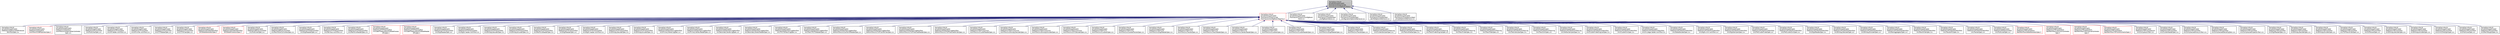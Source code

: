 digraph "/home/travis/build/AliceO2Group/AliceO2/Framework/Core/include/Framework/ConfigParamStore.h"
{
 // INTERACTIVE_SVG=YES
  bgcolor="transparent";
  edge [fontname="Helvetica",fontsize="10",labelfontname="Helvetica",labelfontsize="10"];
  node [fontname="Helvetica",fontsize="10",shape=record];
  Node15 [label="/home/travis/build\l/AliceO2Group/AliceO2\l/Framework/Core/include\l/Framework/ConfigParamStore.h",height=0.2,width=0.4,color="black", fillcolor="grey75", style="filled", fontcolor="black"];
  Node15 -> Node16 [dir="back",color="midnightblue",fontsize="10",style="solid",fontname="Helvetica"];
  Node16 [label="/home/travis/build\l/AliceO2Group/AliceO2\l/Framework/Core/include\l/Framework/ConfigParamRegistry.h",height=0.2,width=0.4,color="red",URL="$de/dc6/ConfigParamRegistry_8h.html"];
  Node16 -> Node17 [dir="back",color="midnightblue",fontsize="10",style="solid",fontname="Helvetica"];
  Node17 [label="/home/travis/build\l/AliceO2Group/AliceO2\l/Detectors/AOD/src/AODProducer\lWorkflowSpec.cxx",height=0.2,width=0.4,color="black",URL="$d6/dc9/AODProducerWorkflowSpec_8cxx.html"];
  Node16 -> Node18 [dir="back",color="midnightblue",fontsize="10",style="solid",fontname="Helvetica"];
  Node18 [label="/home/travis/build\l/AliceO2Group/AliceO2\l/Detectors/Calibration\l/workflow/CCDBPopulatorSpec.h",height=0.2,width=0.4,color="red",URL="$df/df4/CCDBPopulatorSpec_8h.html"];
  Node16 -> Node20 [dir="back",color="midnightblue",fontsize="10",style="solid",fontname="Helvetica"];
  Node20 [label="/home/travis/build\l/AliceO2Group/AliceO2\l/Detectors/Calibration\l/workflow/src/MeanVertexCalibrator\lSpec.cxx",height=0.2,width=0.4,color="black",URL="$db/d3b/MeanVertexCalibratorSpec_8cxx.html"];
  Node16 -> Node21 [dir="back",color="midnightblue",fontsize="10",style="solid",fontname="Helvetica"];
  Node21 [label="/home/travis/build\l/AliceO2Group/AliceO2\l/Detectors/CPV/workflow\l/src/PublisherSpec.cxx",height=0.2,width=0.4,color="black",URL="$df/d2e/CPV_2workflow_2src_2PublisherSpec_8cxx.html"];
  Node16 -> Node22 [dir="back",color="midnightblue",fontsize="10",style="solid",fontname="Helvetica"];
  Node22 [label="/home/travis/build\l/AliceO2Group/AliceO2\l/Detectors/CTF/workflow\l/src/ctf-reader-workflow.cxx",height=0.2,width=0.4,color="black",URL="$dc/d55/ctf-reader-workflow_8cxx.html"];
  Node16 -> Node23 [dir="back",color="midnightblue",fontsize="10",style="solid",fontname="Helvetica"];
  Node23 [label="/home/travis/build\l/AliceO2Group/AliceO2\l/Detectors/CTF/workflow\l/src/ctf-writer-workflow.cxx",height=0.2,width=0.4,color="black",URL="$d7/dcb/ctf-writer-workflow_8cxx.html"];
  Node16 -> Node24 [dir="back",color="midnightblue",fontsize="10",style="solid",fontname="Helvetica"];
  Node24 [label="/home/travis/build\l/AliceO2Group/AliceO2\l/Detectors/CTF/workflow\l/src/CTFReaderSpec.cxx",height=0.2,width=0.4,color="black",URL="$d8/d12/CTFReaderSpec_8cxx.html"];
  Node16 -> Node25 [dir="back",color="midnightblue",fontsize="10",style="solid",fontname="Helvetica"];
  Node25 [label="/home/travis/build\l/AliceO2Group/AliceO2\l/Detectors/CTF/workflow\l/src/CTFWriterSpec.cxx",height=0.2,width=0.4,color="black",URL="$d4/dd7/CTFWriterSpec_8cxx.html"];
  Node16 -> Node26 [dir="back",color="midnightblue",fontsize="10",style="solid",fontname="Helvetica"];
  Node26 [label="/home/travis/build\l/AliceO2Group/AliceO2\l/Detectors/DCS/testWorkflow\l/DCSDataGeneratorSpec.h",height=0.2,width=0.4,color="red",URL="$db/d55/DCSDataGeneratorSpec_8h.html"];
  Node16 -> Node28 [dir="back",color="midnightblue",fontsize="10",style="solid",fontname="Helvetica"];
  Node28 [label="/home/travis/build\l/AliceO2Group/AliceO2\l/Detectors/DCS/testWorkflow\l/DCSDataProcessorSpec.h",height=0.2,width=0.4,color="red",URL="$d8/d4e/DCSDataProcessorSpec_8h.html"];
  Node16 -> Node29 [dir="back",color="midnightblue",fontsize="10",style="solid",fontname="Helvetica"];
  Node29 [label="/home/travis/build\l/AliceO2Group/AliceO2\l/Detectors/EMCAL/workflow\l/src/PublisherSpec.cxx",height=0.2,width=0.4,color="black",URL="$d4/d71/EMCAL_2workflow_2src_2PublisherSpec_8cxx.html"];
  Node16 -> Node30 [dir="back",color="midnightblue",fontsize="10",style="solid",fontname="Helvetica"];
  Node30 [label="/home/travis/build\l/AliceO2Group/AliceO2\l/Detectors/EMCAL/workflow\l/src/RawToCellConverterSpec.cxx",height=0.2,width=0.4,color="black",URL="$dd/d4a/RawToCellConverterSpec_8cxx.html"];
  Node16 -> Node31 [dir="back",color="midnightblue",fontsize="10",style="solid",fontname="Helvetica"];
  Node31 [label="/home/travis/build\l/AliceO2Group/AliceO2\l/Detectors/FIT/FDD/workflow\l/src/DigitReaderSpec.cxx",height=0.2,width=0.4,color="black",URL="$dc/d21/FIT_2FDD_2workflow_2src_2DigitReaderSpec_8cxx.html"];
  Node16 -> Node32 [dir="back",color="midnightblue",fontsize="10",style="solid",fontname="Helvetica"];
  Node32 [label="/home/travis/build\l/AliceO2Group/AliceO2\l/Detectors/FIT/FDD/workflow\l/src/fdd-reco-workflow.cxx",height=0.2,width=0.4,color="black",URL="$da/d1e/fdd-reco-workflow_8cxx.html"];
  Node16 -> Node33 [dir="back",color="midnightblue",fontsize="10",style="solid",fontname="Helvetica"];
  Node33 [label="/home/travis/build\l/AliceO2Group/AliceO2\l/Detectors/FIT/FDD/workflow\l/src/RecPointReaderSpec.cxx",height=0.2,width=0.4,color="black",URL="$dc/d46/FDD_2workflow_2src_2RecPointReaderSpec_8cxx.html"];
  Node16 -> Node34 [dir="back",color="midnightblue",fontsize="10",style="solid",fontname="Helvetica"];
  Node34 [label="/home/travis/build\l/AliceO2Group/AliceO2\l/Detectors/FIT/FT0/workflow\l/include/FT0Workflow/FT0DataProcess\lDPLSpec.h",height=0.2,width=0.4,color="red",URL="$d5/db7/FT0DataProcessDPLSpec_8h.html"];
  Node16 -> Node37 [dir="back",color="midnightblue",fontsize="10",style="solid",fontname="Helvetica"];
  Node37 [label="/home/travis/build\l/AliceO2Group/AliceO2\l/Detectors/FIT/FT0/workflow\l/include/FT0Workflow/FT0DataReader\lDPLSpec.h",height=0.2,width=0.4,color="red",URL="$d4/dfa/FT0DataReaderDPLSpec_8h.html"];
  Node16 -> Node40 [dir="back",color="midnightblue",fontsize="10",style="solid",fontname="Helvetica"];
  Node40 [label="/home/travis/build\l/AliceO2Group/AliceO2\l/Detectors/FIT/FT0/workflow\l/src/DigitReaderSpec.cxx",height=0.2,width=0.4,color="black",URL="$d8/d84/FIT_2FT0_2workflow_2src_2DigitReaderSpec_8cxx.html"];
  Node16 -> Node41 [dir="back",color="midnightblue",fontsize="10",style="solid",fontname="Helvetica"];
  Node41 [label="/home/travis/build\l/AliceO2Group/AliceO2\l/Detectors/FIT/FT0/workflow\l/src/digits-reader-workflow.cxx",height=0.2,width=0.4,color="black",URL="$da/d42/FIT_2FT0_2workflow_2src_2digits-reader-workflow_8cxx.html"];
  Node16 -> Node42 [dir="back",color="midnightblue",fontsize="10",style="solid",fontname="Helvetica"];
  Node42 [label="/home/travis/build\l/AliceO2Group/AliceO2\l/Detectors/FIT/FT0/workflow\l/src/EntropyDecoderSpec.cxx",height=0.2,width=0.4,color="black",URL="$d5/de7/FIT_2FT0_2workflow_2src_2EntropyDecoderSpec_8cxx.html"];
  Node16 -> Node43 [dir="back",color="midnightblue",fontsize="10",style="solid",fontname="Helvetica"];
  Node43 [label="/home/travis/build\l/AliceO2Group/AliceO2\l/Detectors/FIT/FT0/workflow\l/src/EntropyEncoderSpec.cxx",height=0.2,width=0.4,color="black",URL="$de/db3/FIT_2FT0_2workflow_2src_2EntropyEncoderSpec_8cxx.html"];
  Node16 -> Node44 [dir="back",color="midnightblue",fontsize="10",style="solid",fontname="Helvetica"];
  Node44 [label="/home/travis/build\l/AliceO2Group/AliceO2\l/Detectors/FIT/FT0/workflow\l/src/RecPointReaderSpec.cxx",height=0.2,width=0.4,color="black",URL="$d8/df2/FT0_2workflow_2src_2RecPointReaderSpec_8cxx.html"];
  Node16 -> Node45 [dir="back",color="midnightblue",fontsize="10",style="solid",fontname="Helvetica"];
  Node45 [label="/home/travis/build\l/AliceO2Group/AliceO2\l/Detectors/FIT/FV0/workflow\l/src/DigitReaderSpec.cxx",height=0.2,width=0.4,color="black",URL="$d2/d00/FIT_2FV0_2workflow_2src_2DigitReaderSpec_8cxx.html"];
  Node16 -> Node46 [dir="back",color="midnightblue",fontsize="10",style="solid",fontname="Helvetica"];
  Node46 [label="/home/travis/build\l/AliceO2Group/AliceO2\l/Detectors/FIT/FV0/workflow\l/src/digits-reader-workflow.cxx",height=0.2,width=0.4,color="black",URL="$d9/da9/FIT_2FV0_2workflow_2src_2digits-reader-workflow_8cxx.html"];
  Node16 -> Node47 [dir="back",color="midnightblue",fontsize="10",style="solid",fontname="Helvetica"];
  Node47 [label="/home/travis/build\l/AliceO2Group/AliceO2\l/Detectors/FIT/FV0/workflow\l/src/EntropyDecoderSpec.cxx",height=0.2,width=0.4,color="black",URL="$dd/dce/FIT_2FV0_2workflow_2src_2EntropyDecoderSpec_8cxx.html"];
  Node16 -> Node48 [dir="back",color="midnightblue",fontsize="10",style="solid",fontname="Helvetica"];
  Node48 [label="/home/travis/build\l/AliceO2Group/AliceO2\l/Detectors/FIT/FV0/workflow\l/src/EntropyEncoderSpec.cxx",height=0.2,width=0.4,color="black",URL="$d6/dec/FIT_2FV0_2workflow_2src_2EntropyEncoderSpec_8cxx.html"];
  Node16 -> Node49 [dir="back",color="midnightblue",fontsize="10",style="solid",fontname="Helvetica"];
  Node49 [label="/home/travis/build\l/AliceO2Group/AliceO2\l/Detectors/GlobalTrackingWorkflow\l/src/PrimaryVertexingSpec.cxx",height=0.2,width=0.4,color="black",URL="$db/d2d/PrimaryVertexingSpec_8cxx.html"];
  Node16 -> Node50 [dir="back",color="midnightblue",fontsize="10",style="solid",fontname="Helvetica"];
  Node50 [label="/home/travis/build\l/AliceO2Group/AliceO2\l/Detectors/GlobalTrackingWorkflow\l/src/PrimaryVertexReaderSpec.cxx",height=0.2,width=0.4,color="black",URL="$d9/dd2/PrimaryVertexReaderSpec_8cxx.html"];
  Node16 -> Node51 [dir="back",color="midnightblue",fontsize="10",style="solid",fontname="Helvetica"];
  Node51 [label="/home/travis/build\l/AliceO2Group/AliceO2\l/Detectors/GlobalTrackingWorkflow\l/src/SecondaryVertexingSpec.cxx",height=0.2,width=0.4,color="black",URL="$d9/dfc/SecondaryVertexingSpec_8cxx.html"];
  Node16 -> Node52 [dir="back",color="midnightblue",fontsize="10",style="solid",fontname="Helvetica"];
  Node52 [label="/home/travis/build\l/AliceO2Group/AliceO2\l/Detectors/GlobalTrackingWorkflow\l/src/SecondaryVertexReaderSpec.cxx",height=0.2,width=0.4,color="black",URL="$d6/dad/SecondaryVertexReaderSpec_8cxx.html"];
  Node16 -> Node53 [dir="back",color="midnightblue",fontsize="10",style="solid",fontname="Helvetica"];
  Node53 [label="/home/travis/build\l/AliceO2Group/AliceO2\l/Detectors/GlobalTrackingWorkflow\l/src/TPCITSMatchingSpec.cxx",height=0.2,width=0.4,color="black",URL="$d6/d73/TPCITSMatchingSpec_8cxx.html"];
  Node16 -> Node54 [dir="back",color="midnightblue",fontsize="10",style="solid",fontname="Helvetica"];
  Node54 [label="/home/travis/build\l/AliceO2Group/AliceO2\l/Detectors/GlobalTrackingWorkflow\l/src/TrackTPCITSReaderSpec.cxx",height=0.2,width=0.4,color="black",URL="$dd/d3a/TrackTPCITSReaderSpec_8cxx.html"];
  Node16 -> Node55 [dir="back",color="midnightblue",fontsize="10",style="solid",fontname="Helvetica"];
  Node55 [label="/home/travis/build\l/AliceO2Group/AliceO2\l/Detectors/GlobalTrackingWorkflow\l/tofworkflow/src/CalibInfoReaderSpec.cxx",height=0.2,width=0.4,color="black",URL="$db/db6/CalibInfoReaderSpec_8cxx.html"];
  Node16 -> Node56 [dir="back",color="midnightblue",fontsize="10",style="solid",fontname="Helvetica"];
  Node56 [label="/home/travis/build\l/AliceO2Group/AliceO2\l/Detectors/GlobalTrackingWorkflow\l/tofworkflow/src/TOFCalibWriterSpec.cxx",height=0.2,width=0.4,color="black",URL="$dc/d9f/TOFCalibWriterSpec_8cxx.html"];
  Node16 -> Node57 [dir="back",color="midnightblue",fontsize="10",style="solid",fontname="Helvetica"];
  Node57 [label="/home/travis/build\l/AliceO2Group/AliceO2\l/Detectors/GlobalTrackingWorkflow\l/tofworkflow/src/TOFMatchedReaderSpec.cxx",height=0.2,width=0.4,color="black",URL="$df/d18/TOFMatchedReaderSpec_8cxx.html"];
  Node16 -> Node58 [dir="back",color="midnightblue",fontsize="10",style="solid",fontname="Helvetica"];
  Node58 [label="/home/travis/build\l/AliceO2Group/AliceO2\l/Detectors/GlobalTrackingWorkflow\l/tofworkflow/src/TOFMatchedWriterSpec.cxx",height=0.2,width=0.4,color="black",URL="$d1/dd9/TOFMatchedWriterSpec_8cxx.html"];
  Node16 -> Node59 [dir="back",color="midnightblue",fontsize="10",style="solid",fontname="Helvetica"];
  Node59 [label="/home/travis/build\l/AliceO2Group/AliceO2\l/Detectors/ITSMFT/common\l/workflow/src/ClusterReaderSpec.cxx",height=0.2,width=0.4,color="black",URL="$d5/dad/ITSMFT_2common_2workflow_2src_2ClusterReaderSpec_8cxx.html"];
  Node16 -> Node60 [dir="back",color="midnightblue",fontsize="10",style="solid",fontname="Helvetica"];
  Node60 [label="/home/travis/build\l/AliceO2Group/AliceO2\l/Detectors/ITSMFT/common\l/workflow/src/EntropyDecoderSpec.cxx",height=0.2,width=0.4,color="black",URL="$d8/d02/ITSMFT_2common_2workflow_2src_2EntropyDecoderSpec_8cxx.html"];
  Node16 -> Node61 [dir="back",color="midnightblue",fontsize="10",style="solid",fontname="Helvetica"];
  Node61 [label="/home/travis/build\l/AliceO2Group/AliceO2\l/Detectors/ITSMFT/common\l/workflow/src/EntropyEncoderSpec.cxx",height=0.2,width=0.4,color="black",URL="$d5/d11/ITSMFT_2common_2workflow_2src_2EntropyEncoderSpec_8cxx.html"];
  Node16 -> Node62 [dir="back",color="midnightblue",fontsize="10",style="solid",fontname="Helvetica"];
  Node62 [label="/home/travis/build\l/AliceO2Group/AliceO2\l/Detectors/ITSMFT/common\l/workflow/src/STFDecoderSpec.cxx",height=0.2,width=0.4,color="black",URL="$d6/d14/STFDecoderSpec_8cxx.html",tooltip="Device to decode ITS or MFT raw data from STF. "];
  Node16 -> Node63 [dir="back",color="midnightblue",fontsize="10",style="solid",fontname="Helvetica"];
  Node63 [label="/home/travis/build\l/AliceO2Group/AliceO2\l/Detectors/ITSMFT/ITS\l/workflow/src/ClustererSpec.cxx",height=0.2,width=0.4,color="black",URL="$d3/da3/ITSMFT_2ITS_2workflow_2src_2ClustererSpec_8cxx.html"];
  Node16 -> Node64 [dir="back",color="midnightblue",fontsize="10",style="solid",fontname="Helvetica"];
  Node64 [label="/home/travis/build\l/AliceO2Group/AliceO2\l/Detectors/ITSMFT/ITS\l/workflow/src/CookedTrackerSpec.cxx",height=0.2,width=0.4,color="black",URL="$d6/dbc/CookedTrackerSpec_8cxx.html"];
  Node16 -> Node65 [dir="back",color="midnightblue",fontsize="10",style="solid",fontname="Helvetica"];
  Node65 [label="/home/travis/build\l/AliceO2Group/AliceO2\l/Detectors/ITSMFT/ITS\l/workflow/src/DigitReaderSpec.cxx",height=0.2,width=0.4,color="black",URL="$dc/d79/ITSMFT_2ITS_2workflow_2src_2DigitReaderSpec_8cxx.html"];
  Node16 -> Node66 [dir="back",color="midnightblue",fontsize="10",style="solid",fontname="Helvetica"];
  Node66 [label="/home/travis/build\l/AliceO2Group/AliceO2\l/Detectors/ITSMFT/ITS\l/workflow/src/TrackerSpec.cxx",height=0.2,width=0.4,color="black",URL="$de/d95/ITSMFT_2ITS_2workflow_2src_2TrackerSpec_8cxx.html"];
  Node16 -> Node67 [dir="back",color="midnightblue",fontsize="10",style="solid",fontname="Helvetica"];
  Node67 [label="/home/travis/build\l/AliceO2Group/AliceO2\l/Detectors/ITSMFT/ITS\l/workflow/src/TrackReaderSpec.cxx",height=0.2,width=0.4,color="black",URL="$dc/d5e/ITSMFT_2ITS_2workflow_2src_2TrackReaderSpec_8cxx.html"];
  Node16 -> Node68 [dir="back",color="midnightblue",fontsize="10",style="solid",fontname="Helvetica"];
  Node68 [label="/home/travis/build\l/AliceO2Group/AliceO2\l/Detectors/ITSMFT/ITS\l/workflow/src/VertexReaderSpec.cxx",height=0.2,width=0.4,color="black",URL="$d5/db3/VertexReaderSpec_8cxx.html"];
  Node16 -> Node69 [dir="back",color="midnightblue",fontsize="10",style="solid",fontname="Helvetica"];
  Node69 [label="/home/travis/build\l/AliceO2Group/AliceO2\l/Detectors/ITSMFT/MFT\l/workflow/src/ClustererSpec.cxx",height=0.2,width=0.4,color="black",URL="$d4/d8b/ITSMFT_2MFT_2workflow_2src_2ClustererSpec_8cxx.html"];
  Node16 -> Node70 [dir="back",color="midnightblue",fontsize="10",style="solid",fontname="Helvetica"];
  Node70 [label="/home/travis/build\l/AliceO2Group/AliceO2\l/Detectors/ITSMFT/MFT\l/workflow/src/ClusterReaderSpec.cxx",height=0.2,width=0.4,color="black",URL="$d8/d14/ITSMFT_2MFT_2workflow_2src_2ClusterReaderSpec_8cxx.html"];
  Node16 -> Node71 [dir="back",color="midnightblue",fontsize="10",style="solid",fontname="Helvetica"];
  Node71 [label="/home/travis/build\l/AliceO2Group/AliceO2\l/Detectors/ITSMFT/MFT\l/workflow/src/DigitReaderSpec.cxx",height=0.2,width=0.4,color="black",URL="$d9/d48/ITSMFT_2MFT_2workflow_2src_2DigitReaderSpec_8cxx.html"];
  Node16 -> Node72 [dir="back",color="midnightblue",fontsize="10",style="solid",fontname="Helvetica"];
  Node72 [label="/home/travis/build\l/AliceO2Group/AliceO2\l/Detectors/ITSMFT/MFT\l/workflow/src/TrackerSpec.cxx",height=0.2,width=0.4,color="black",URL="$d1/dd0/ITSMFT_2MFT_2workflow_2src_2TrackerSpec_8cxx.html"];
  Node16 -> Node73 [dir="back",color="midnightblue",fontsize="10",style="solid",fontname="Helvetica"];
  Node73 [label="/home/travis/build\l/AliceO2Group/AliceO2\l/Detectors/MUON/MCH/Tracking\l/src/ClusterSamplerSpec.cxx",height=0.2,width=0.4,color="black",URL="$db/d71/ClusterSamplerSpec_8cxx.html",tooltip="Implementation of a data processor to read and send clusters. "];
  Node16 -> Node74 [dir="back",color="midnightblue",fontsize="10",style="solid",fontname="Helvetica"];
  Node74 [label="/home/travis/build\l/AliceO2Group/AliceO2\l/Detectors/MUON/MCH/Tracking\l/src/TrackAtVertexSpec.cxx",height=0.2,width=0.4,color="black",URL="$d1/d96/TrackAtVertexSpec_8cxx.html",tooltip="Implementation of a data processor to extrapolate the tracks to the vertex. "];
  Node16 -> Node75 [dir="back",color="midnightblue",fontsize="10",style="solid",fontname="Helvetica"];
  Node75 [label="/home/travis/build\l/AliceO2Group/AliceO2\l/Detectors/MUON/MCH/Tracking\l/src/TrackFinderOriginalSpec.cxx",height=0.2,width=0.4,color="black",URL="$d7/d30/TrackFinderOriginalSpec_8cxx.html",tooltip="Implementation of a data processor to read clusters, reconstruct tracks and send them. "];
  Node16 -> Node76 [dir="back",color="midnightblue",fontsize="10",style="solid",fontname="Helvetica"];
  Node76 [label="/home/travis/build\l/AliceO2Group/AliceO2\l/Detectors/MUON/MCH/Tracking\l/src/TrackFinderSpec.cxx",height=0.2,width=0.4,color="black",URL="$dd/dea/TrackFinderSpec_8cxx.html",tooltip="Implementation of a data processor to read clusters, reconstruct tracks and send them. "];
  Node16 -> Node77 [dir="back",color="midnightblue",fontsize="10",style="solid",fontname="Helvetica"];
  Node77 [label="/home/travis/build\l/AliceO2Group/AliceO2\l/Detectors/MUON/MCH/Tracking\l/src/TrackFitterSpec.cxx",height=0.2,width=0.4,color="black",URL="$db/d54/TrackFitterSpec_8cxx.html",tooltip="Implementation of a data processor to read, refit and send tracks with attached clusters. "];
  Node16 -> Node78 [dir="back",color="midnightblue",fontsize="10",style="solid",fontname="Helvetica"];
  Node78 [label="/home/travis/build\l/AliceO2Group/AliceO2\l/Detectors/MUON/MCH/Tracking\l/src/TrackSamplerSpec.cxx",height=0.2,width=0.4,color="black",URL="$d5/d93/TrackSamplerSpec_8cxx.html",tooltip="Implementation of a data processor to read and send tracks. "];
  Node16 -> Node79 [dir="back",color="midnightblue",fontsize="10",style="solid",fontname="Helvetica"];
  Node79 [label="/home/travis/build\l/AliceO2Group/AliceO2\l/Detectors/MUON/MCH/Tracking\l/src/TrackSinkSpec.cxx",height=0.2,width=0.4,color="black",URL="$d7/d7d/TrackSinkSpec_8cxx.html",tooltip="Implementation of a data processor to print the tracks. "];
  Node16 -> Node80 [dir="back",color="midnightblue",fontsize="10",style="solid",fontname="Helvetica"];
  Node80 [label="/home/travis/build\l/AliceO2Group/AliceO2\l/Detectors/MUON/MCH/Tracking\l/src/VertexSamplerSpec.cxx",height=0.2,width=0.4,color="black",URL="$d0/d9f/VertexSamplerSpec_8cxx.html",tooltip="Implementation of a data processor to read and send vertices. "];
  Node16 -> Node81 [dir="back",color="midnightblue",fontsize="10",style="solid",fontname="Helvetica"];
  Node81 [label="/home/travis/build\l/AliceO2Group/AliceO2\l/Detectors/MUON/MCH/Workflow\l/src/ClusterFinderOriginalSpec.cxx",height=0.2,width=0.4,color="black",URL="$d1/d4a/ClusterFinderOriginalSpec_8cxx.html",tooltip="Implementation of a data processor to run the original MLEM cluster finder. "];
  Node16 -> Node82 [dir="back",color="midnightblue",fontsize="10",style="solid",fontname="Helvetica"];
  Node82 [label="/home/travis/build\l/AliceO2Group/AliceO2\l/Detectors/MUON/MCH/Workflow\l/src/ClusterSinkSpec.cxx",height=0.2,width=0.4,color="black",URL="$d8/d48/ClusterSinkSpec_8cxx.html",tooltip="Implementation of a data processor to write clusters. "];
  Node16 -> Node83 [dir="back",color="midnightblue",fontsize="10",style="solid",fontname="Helvetica"];
  Node83 [label="/home/travis/build\l/AliceO2Group/AliceO2\l/Detectors/MUON/MCH/Workflow\l/src/cru-page-reader-workflow.cxx",height=0.2,width=0.4,color="black",URL="$db/dc9/cru-page-reader-workflow_8cxx.html",tooltip="This is an executable that reads a data file from disk and sends the individual CRU pages via DPL..."];
  Node16 -> Node84 [dir="back",color="midnightblue",fontsize="10",style="solid",fontname="Helvetica"];
  Node84 [label="/home/travis/build\l/AliceO2Group/AliceO2\l/Detectors/MUON/MCH/Workflow\l/src/DataDecoderSpec.cxx",height=0.2,width=0.4,color="black",URL="$d0/d75/DataDecoderSpec_8cxx.html"];
  Node16 -> Node85 [dir="back",color="midnightblue",fontsize="10",style="solid",fontname="Helvetica"];
  Node85 [label="/home/travis/build\l/AliceO2Group/AliceO2\l/Detectors/MUON/MCH/Workflow\l/src/digits-sink-workflow.cxx",height=0.2,width=0.4,color="black",URL="$dd/da0/digits-sink-workflow_8cxx.html",tooltip="This is an executable that dumps to a file on disk the digits received via DPL. "];
  Node16 -> Node86 [dir="back",color="midnightblue",fontsize="10",style="solid",fontname="Helvetica"];
  Node86 [label="/home/travis/build\l/AliceO2Group/AliceO2\l/Detectors/MUON/MCH/Workflow\l/src/DigitSamplerSpec.cxx",height=0.2,width=0.4,color="black",URL="$d2/d75/DigitSamplerSpec_8cxx.html",tooltip="Implementation of a data processor to read and send digits. "];
  Node16 -> Node87 [dir="back",color="midnightblue",fontsize="10",style="solid",fontname="Helvetica"];
  Node87 [label="/home/travis/build\l/AliceO2Group/AliceO2\l/Detectors/MUON/MCH/Workflow\l/src/PreClusterFinderSpec.cxx",height=0.2,width=0.4,color="black",URL="$df/d50/PreClusterFinderSpec_8cxx.html",tooltip="Implementation of a data processor to run the preclusterizer. "];
  Node16 -> Node88 [dir="back",color="midnightblue",fontsize="10",style="solid",fontname="Helvetica"];
  Node88 [label="/home/travis/build\l/AliceO2Group/AliceO2\l/Detectors/MUON/MCH/Workflow\l/src/PreClusterSinkSpec.cxx",height=0.2,width=0.4,color="black",URL="$d0/d5c/PreClusterSinkSpec_8cxx.html",tooltip="Implementation of a data processor to write preclusters. "];
  Node16 -> Node89 [dir="back",color="midnightblue",fontsize="10",style="solid",fontname="Helvetica"];
  Node89 [label="/home/travis/build\l/AliceO2Group/AliceO2\l/Detectors/MUON/MID/Workflow\l/src/DigitReaderSpec.cxx",height=0.2,width=0.4,color="black",URL="$d6/d1b/MUON_2MID_2Workflow_2src_2DigitReaderSpec_8cxx.html",tooltip="Data processor spec for MID digits reader device. "];
  Node16 -> Node90 [dir="back",color="midnightblue",fontsize="10",style="solid",fontname="Helvetica"];
  Node90 [label="/home/travis/build\l/AliceO2Group/AliceO2\l/Detectors/MUON/MID/Workflow\l/src/EntropyDecoderSpec.cxx",height=0.2,width=0.4,color="black",URL="$df/dd9/MUON_2MID_2Workflow_2src_2EntropyDecoderSpec_8cxx.html"];
  Node16 -> Node91 [dir="back",color="midnightblue",fontsize="10",style="solid",fontname="Helvetica"];
  Node91 [label="/home/travis/build\l/AliceO2Group/AliceO2\l/Detectors/MUON/MID/Workflow\l/src/EntropyEncoderSpec.cxx",height=0.2,width=0.4,color="black",URL="$d0/d34/MUON_2MID_2Workflow_2src_2EntropyEncoderSpec_8cxx.html"];
  Node16 -> Node92 [dir="back",color="midnightblue",fontsize="10",style="solid",fontname="Helvetica"];
  Node92 [label="/home/travis/build\l/AliceO2Group/AliceO2\l/Detectors/MUON/MID/Workflow\l/src/RawAggregatorSpec.cxx",height=0.2,width=0.4,color="black",URL="$db/de7/RawAggregatorSpec_8cxx.html",tooltip="Data processor spec for MID raw data aggregator device. "];
  Node16 -> Node93 [dir="back",color="midnightblue",fontsize="10",style="solid",fontname="Helvetica"];
  Node93 [label="/home/travis/build\l/AliceO2Group/AliceO2\l/Detectors/MUON/MID/Workflow\l/src/RawWriterSpec.cxx",height=0.2,width=0.4,color="black",URL="$db/dd6/RawWriterSpec_8cxx.html",tooltip="Digits to raw converter spec for MID. "];
  Node16 -> Node94 [dir="back",color="midnightblue",fontsize="10",style="solid",fontname="Helvetica"];
  Node94 [label="/home/travis/build\l/AliceO2Group/AliceO2\l/Detectors/MUON/MID/Workflow\l/src/TrackerMCSpec.cxx",height=0.2,width=0.4,color="black",URL="$da/d28/TrackerMCSpec_8cxx.html",tooltip="Data processor spec for MID MC tracker device. "];
  Node16 -> Node95 [dir="back",color="midnightblue",fontsize="10",style="solid",fontname="Helvetica"];
  Node95 [label="/home/travis/build\l/AliceO2Group/AliceO2\l/Detectors/MUON/MID/Workflow\l/src/TrackerSpec.cxx",height=0.2,width=0.4,color="black",URL="$db/da5/MUON_2MID_2Workflow_2src_2TrackerSpec_8cxx.html",tooltip="Data processor spec for MID tracker device. "];
  Node16 -> Node96 [dir="back",color="midnightblue",fontsize="10",style="solid",fontname="Helvetica"];
  Node96 [label="/home/travis/build\l/AliceO2Group/AliceO2\l/Detectors/PHOS/workflow\l/src/PublisherSpec.cxx",height=0.2,width=0.4,color="black",URL="$d1/d8d/PHOS_2workflow_2src_2PublisherSpec_8cxx.html"];
  Node16 -> Node97 [dir="back",color="midnightblue",fontsize="10",style="solid",fontname="Helvetica"];
  Node97 [label="/home/travis/build\l/AliceO2Group/AliceO2\l/Detectors/TOF/calibration\l/testWorkflow/DataGeneratorSpec.h",height=0.2,width=0.4,color="red",URL="$d0/d0d/DataGeneratorSpec_8h.html",tooltip="Dummy data generator. "];
  Node16 -> Node99 [dir="back",color="midnightblue",fontsize="10",style="solid",fontname="Helvetica"];
  Node99 [label="/home/travis/build\l/AliceO2Group/AliceO2\l/Detectors/TOF/calibration\l/testWorkflow/LHCClockCalibrator\lSpec.h",height=0.2,width=0.4,color="red",URL="$d0/d37/LHCClockCalibratorSpec_8h.html",tooltip="Device to calibrate LHC clock phase using TOF data. "];
  Node16 -> Node102 [dir="back",color="midnightblue",fontsize="10",style="solid",fontname="Helvetica"];
  Node102 [label="/home/travis/build\l/AliceO2Group/AliceO2\l/Detectors/TOF/calibration\l/testWorkflow/TOFChannelCalibrator\lSpec.h",height=0.2,width=0.4,color="red",URL="$df/de3/TOFChannelCalibratorSpec_8h.html",tooltip="Device to calibrate TOF channles (offsets) "];
  Node16 -> Node104 [dir="back",color="midnightblue",fontsize="10",style="solid",fontname="Helvetica"];
  Node104 [label="/home/travis/build\l/AliceO2Group/AliceO2\l/Detectors/TOF/calibration\l/testWorkflow/TOFCalibCollectorSpec.h",height=0.2,width=0.4,color="red",URL="$d1/df4/TOFCalibCollectorSpec_8h.html",tooltip="Device to collect information for TOF time slewing calibration. "];
  Node16 -> Node106 [dir="back",color="midnightblue",fontsize="10",style="solid",fontname="Helvetica"];
  Node106 [label="/home/travis/build\l/AliceO2Group/AliceO2\l/Detectors/TOF/compression\l/src/CompressorTask.cxx",height=0.2,width=0.4,color="black",URL="$d7/d8c/CompressorTask_8cxx.html",tooltip="TOF raw data compressor task. "];
  Node16 -> Node107 [dir="back",color="midnightblue",fontsize="10",style="solid",fontname="Helvetica"];
  Node107 [label="/home/travis/build\l/AliceO2Group/AliceO2\l/Detectors/TOF/workflow\l/src/ClusterReaderSpec.cxx",height=0.2,width=0.4,color="black",URL="$d5/d82/TOF_2workflow_2src_2ClusterReaderSpec_8cxx.html"];
  Node16 -> Node108 [dir="back",color="midnightblue",fontsize="10",style="solid",fontname="Helvetica"];
  Node108 [label="/home/travis/build\l/AliceO2Group/AliceO2\l/Detectors/TOF/workflow\l/src/CompressedAnalysisTask.cxx",height=0.2,width=0.4,color="black",URL="$d6/dc7/CompressedAnalysisTask_8cxx.html",tooltip="TOF compressed data analysis task. "];
  Node16 -> Node109 [dir="back",color="midnightblue",fontsize="10",style="solid",fontname="Helvetica"];
  Node109 [label="/home/travis/build\l/AliceO2Group/AliceO2\l/Detectors/TOF/workflow\l/src/CompressedDecodingTask.cxx",height=0.2,width=0.4,color="black",URL="$d8/d56/CompressedDecodingTask_8cxx.html",tooltip="TOF compressed data decoding task. "];
  Node16 -> Node110 [dir="back",color="midnightblue",fontsize="10",style="solid",fontname="Helvetica"];
  Node110 [label="/home/travis/build\l/AliceO2Group/AliceO2\l/Detectors/TOF/workflow\l/src/CompressedInspectorTask.cxx",height=0.2,width=0.4,color="black",URL="$da/dc7/CompressedInspectorTask_8cxx.html",tooltip="TOF compressed data inspector task. "];
  Node16 -> Node111 [dir="back",color="midnightblue",fontsize="10",style="solid",fontname="Helvetica"];
  Node111 [label="/home/travis/build\l/AliceO2Group/AliceO2\l/Detectors/TOF/workflow\l/src/DigitReaderSpec.cxx",height=0.2,width=0.4,color="black",URL="$d7/dca/TOF_2workflow_2src_2DigitReaderSpec_8cxx.html"];
  Node16 -> Node112 [dir="back",color="midnightblue",fontsize="10",style="solid",fontname="Helvetica"];
  Node112 [label="/home/travis/build\l/AliceO2Group/AliceO2\l/Detectors/TOF/workflow\l/src/EntropyDecoderSpec.cxx",height=0.2,width=0.4,color="black",URL="$d8/dc2/TOF_2workflow_2src_2EntropyDecoderSpec_8cxx.html"];
  Node16 -> Node113 [dir="back",color="midnightblue",fontsize="10",style="solid",fontname="Helvetica"];
  Node113 [label="/home/travis/build\l/AliceO2Group/AliceO2\l/Detectors/TOF/workflow\l/src/EntropyEncoderSpec.cxx",height=0.2,width=0.4,color="black",URL="$df/d4e/TOF_2workflow_2src_2EntropyEncoderSpec_8cxx.html"];
  Node16 -> Node114 [dir="back",color="midnightblue",fontsize="10",style="solid",fontname="Helvetica"];
  Node114 [label="/home/travis/build\l/AliceO2Group/AliceO2\l/Detectors/TOF/workflow\l/src/TOFRawWriterSpec.cxx",height=0.2,width=0.4,color="black",URL="$db/dfb/TOFRawWriterSpec_8cxx.html"];
  Node16 -> Node115 [dir="back",color="midnightblue",fontsize="10",style="solid",fontname="Helvetica"];
  Node115 [label="/home/travis/build\l/AliceO2Group/AliceO2\l/Detectors/TPC/workflow\l/src/CATrackerSpec.cxx",height=0.2,width=0.4,color="black",URL="$da/d78/CATrackerSpec_8cxx.html",tooltip="Processor spec for running TPC CA tracking. "];
  Node16 -> Node116 [dir="back",color="midnightblue",fontsize="10",style="solid",fontname="Helvetica"];
  Node116 [label="/home/travis/build\l/AliceO2Group/AliceO2\l/Detectors/TPC/workflow\l/src/EntropyDecoderSpec.cxx",height=0.2,width=0.4,color="black",URL="$db/d6d/TPC_2workflow_2src_2EntropyDecoderSpec_8cxx.html"];
  Node16 -> Node117 [dir="back",color="midnightblue",fontsize="10",style="solid",fontname="Helvetica"];
  Node117 [label="/home/travis/build\l/AliceO2Group/AliceO2\l/Detectors/TPC/workflow\l/src/EntropyEncoderSpec.cxx",height=0.2,width=0.4,color="black",URL="$db/dd4/TPC_2workflow_2src_2EntropyEncoderSpec_8cxx.html"];
  Node16 -> Node118 [dir="back",color="midnightblue",fontsize="10",style="solid",fontname="Helvetica"];
  Node118 [label="/home/travis/build\l/AliceO2Group/AliceO2\l/Detectors/TPC/workflow\l/src/LinkZSToDigitsSpec.cxx",height=0.2,width=0.4,color="black",URL="$dc/df5/LinkZSToDigitsSpec_8cxx.html"];
  Node16 -> Node119 [dir="back",color="midnightblue",fontsize="10",style="solid",fontname="Helvetica"];
  Node119 [label="/home/travis/build\l/AliceO2Group/AliceO2\l/Detectors/TPC/workflow\l/src/PublisherSpec.cxx",height=0.2,width=0.4,color="black",URL="$d4/dac/TPC_2workflow_2src_2PublisherSpec_8cxx.html"];
  Node16 -> Node120 [dir="back",color="midnightblue",fontsize="10",style="solid",fontname="Helvetica"];
  Node120 [label="/home/travis/build\l/AliceO2Group/AliceO2\l/Detectors/TPC/workflow\l/src/RawToDigitsSpec.cxx",height=0.2,width=0.4,color="black",URL="$d5/d78/RawToDigitsSpec_8cxx.html"];
  Node15 -> Node467 [dir="back",color="midnightblue",fontsize="10",style="solid",fontname="Helvetica"];
  Node467 [label="/home/travis/build\l/AliceO2Group/AliceO2\l/Framework/Core/src/ConfigParam\lStore.cxx",height=0.2,width=0.4,color="black",URL="$d2/d72/ConfigParamStore_8cxx.html"];
  Node15 -> Node468 [dir="back",color="midnightblue",fontsize="10",style="solid",fontname="Helvetica"];
  Node468 [label="/home/travis/build\l/AliceO2Group/AliceO2\l/Framework/Core/test/test\l_ConfigParamStore.cxx",height=0.2,width=0.4,color="black",URL="$df/d41/test__ConfigParamStore_8cxx.html"];
  Node15 -> Node469 [dir="back",color="midnightblue",fontsize="10",style="solid",fontname="Helvetica"];
  Node469 [label="/home/travis/build\l/AliceO2Group/AliceO2\l/Framework/Core/test/test\l_ConfigurationOptionsRetriever.cxx",height=0.2,width=0.4,color="black",URL="$dc/d41/test__ConfigurationOptionsRetriever_8cxx.html"];
  Node15 -> Node470 [dir="back",color="midnightblue",fontsize="10",style="solid",fontname="Helvetica"];
  Node470 [label="/home/travis/build\l/AliceO2Group/AliceO2\l/Framework/Core/test/test\l_FairMQOptionsRetriever.cxx",height=0.2,width=0.4,color="black",URL="$d3/db6/test__FairMQOptionsRetriever_8cxx.html"];
  Node15 -> Node471 [dir="back",color="midnightblue",fontsize="10",style="solid",fontname="Helvetica"];
  Node471 [label="/home/travis/build\l/AliceO2Group/AliceO2\l/Framework/Core/test/unittest\l_SimpleOptionsRetriever.cxx",height=0.2,width=0.4,color="black",URL="$dd/d8a/unittest__SimpleOptionsRetriever_8cxx.html"];
}
